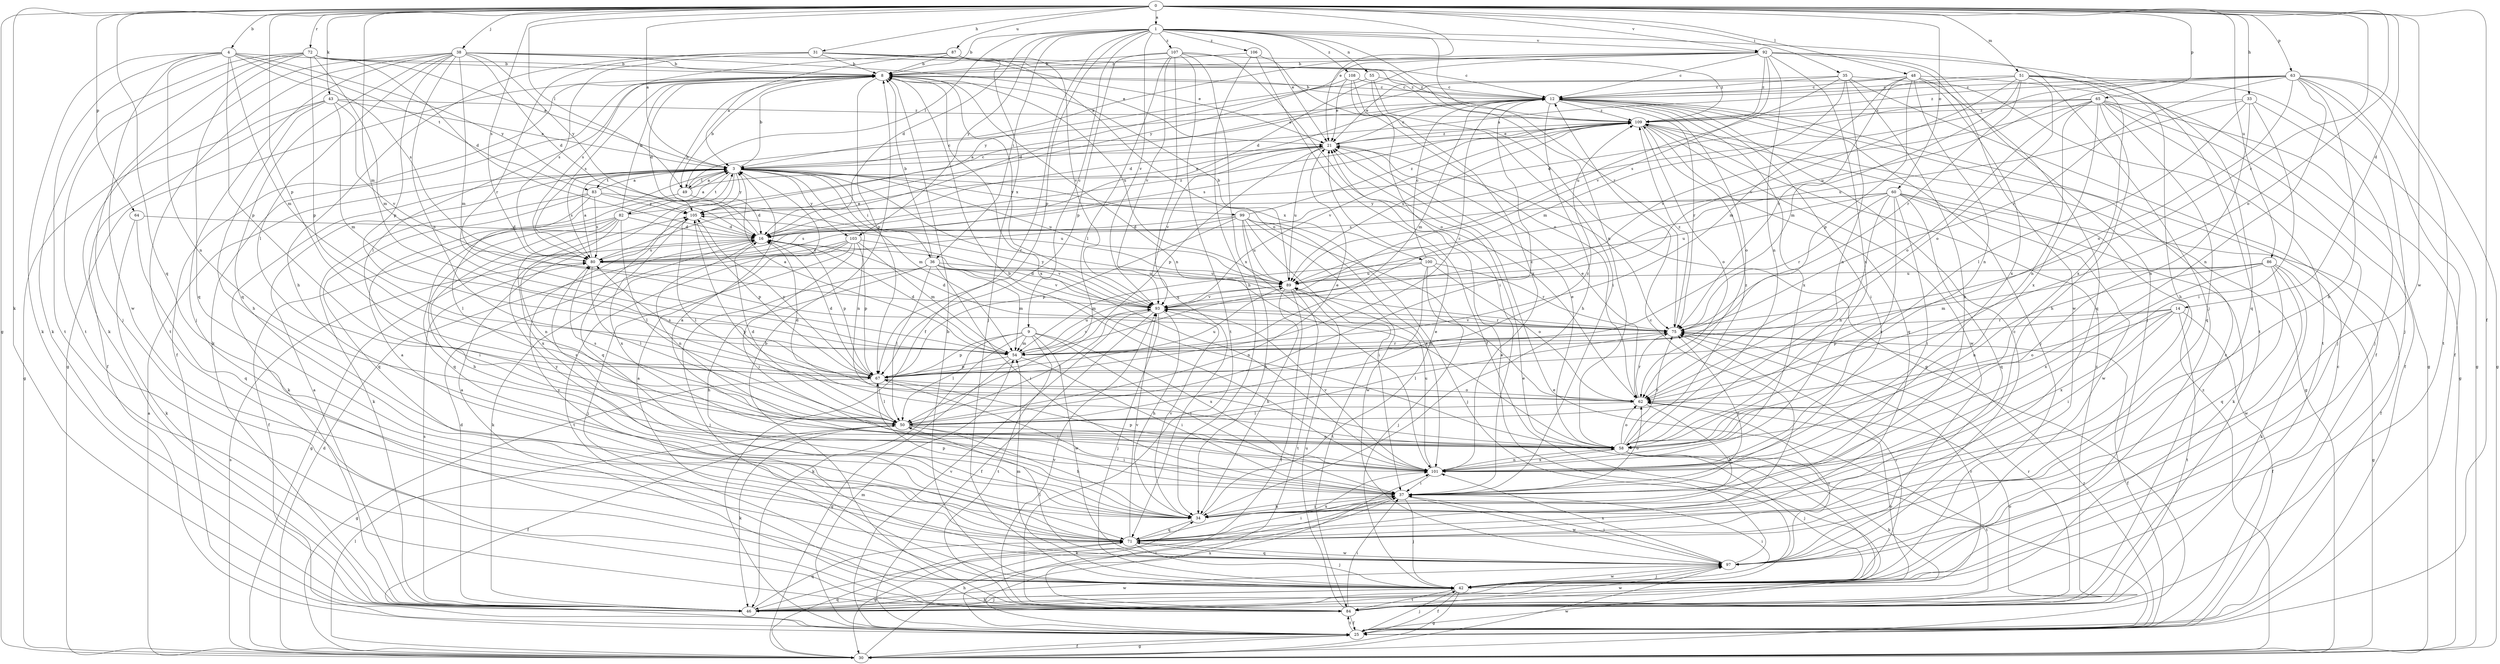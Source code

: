 strict digraph  {
0;
1;
3;
4;
8;
9;
12;
14;
16;
21;
25;
30;
31;
33;
34;
35;
36;
37;
38;
42;
43;
46;
48;
49;
50;
51;
54;
55;
58;
60;
62;
63;
64;
65;
67;
71;
72;
75;
80;
82;
83;
84;
86;
87;
89;
92;
93;
97;
99;
100;
101;
103;
105;
106;
107;
108;
109;
0 -> 1  [label=a];
0 -> 3  [label=a];
0 -> 4  [label=b];
0 -> 14  [label=d];
0 -> 21  [label=e];
0 -> 25  [label=f];
0 -> 30  [label=g];
0 -> 31  [label=h];
0 -> 33  [label=h];
0 -> 35  [label=i];
0 -> 38  [label=j];
0 -> 43  [label=k];
0 -> 46  [label=k];
0 -> 48  [label=l];
0 -> 49  [label=l];
0 -> 51  [label=m];
0 -> 54  [label=m];
0 -> 60  [label=o];
0 -> 62  [label=o];
0 -> 63  [label=p];
0 -> 64  [label=p];
0 -> 65  [label=p];
0 -> 67  [label=p];
0 -> 71  [label=q];
0 -> 72  [label=r];
0 -> 75  [label=r];
0 -> 80  [label=s];
0 -> 86  [label=u];
0 -> 87  [label=u];
0 -> 92  [label=v];
0 -> 97  [label=w];
1 -> 8  [label=b];
1 -> 9  [label=c];
1 -> 16  [label=d];
1 -> 21  [label=e];
1 -> 25  [label=f];
1 -> 36  [label=i];
1 -> 42  [label=j];
1 -> 49  [label=l];
1 -> 55  [label=n];
1 -> 58  [label=n];
1 -> 67  [label=p];
1 -> 75  [label=r];
1 -> 92  [label=v];
1 -> 93  [label=v];
1 -> 103  [label=y];
1 -> 106  [label=z];
1 -> 107  [label=z];
1 -> 108  [label=z];
3 -> 8  [label=b];
3 -> 36  [label=i];
3 -> 46  [label=k];
3 -> 49  [label=l];
3 -> 54  [label=m];
3 -> 58  [label=n];
3 -> 71  [label=q];
3 -> 75  [label=r];
3 -> 80  [label=s];
3 -> 82  [label=t];
3 -> 83  [label=t];
3 -> 89  [label=u];
3 -> 99  [label=x];
3 -> 100  [label=x];
3 -> 103  [label=y];
3 -> 105  [label=y];
4 -> 8  [label=b];
4 -> 46  [label=k];
4 -> 54  [label=m];
4 -> 58  [label=n];
4 -> 67  [label=p];
4 -> 80  [label=s];
4 -> 83  [label=t];
4 -> 84  [label=t];
4 -> 97  [label=w];
4 -> 105  [label=y];
8 -> 12  [label=c];
8 -> 16  [label=d];
8 -> 25  [label=f];
8 -> 30  [label=g];
8 -> 46  [label=k];
8 -> 50  [label=l];
8 -> 58  [label=n];
8 -> 67  [label=p];
8 -> 80  [label=s];
8 -> 89  [label=u];
8 -> 93  [label=v];
8 -> 101  [label=x];
9 -> 37  [label=i];
9 -> 46  [label=k];
9 -> 50  [label=l];
9 -> 54  [label=m];
9 -> 67  [label=p];
9 -> 84  [label=t];
9 -> 97  [label=w];
9 -> 101  [label=x];
12 -> 8  [label=b];
12 -> 16  [label=d];
12 -> 34  [label=h];
12 -> 37  [label=i];
12 -> 42  [label=j];
12 -> 54  [label=m];
12 -> 62  [label=o];
12 -> 75  [label=r];
12 -> 101  [label=x];
12 -> 109  [label=z];
14 -> 25  [label=f];
14 -> 37  [label=i];
14 -> 62  [label=o];
14 -> 67  [label=p];
14 -> 75  [label=r];
14 -> 84  [label=t];
14 -> 101  [label=x];
16 -> 8  [label=b];
16 -> 30  [label=g];
16 -> 58  [label=n];
16 -> 67  [label=p];
16 -> 80  [label=s];
16 -> 109  [label=z];
21 -> 3  [label=a];
21 -> 12  [label=c];
21 -> 67  [label=p];
21 -> 75  [label=r];
21 -> 89  [label=u];
21 -> 93  [label=v];
21 -> 109  [label=z];
25 -> 12  [label=c];
25 -> 21  [label=e];
25 -> 30  [label=g];
25 -> 42  [label=j];
25 -> 54  [label=m];
25 -> 75  [label=r];
25 -> 84  [label=t];
25 -> 93  [label=v];
25 -> 101  [label=x];
30 -> 3  [label=a];
30 -> 16  [label=d];
30 -> 25  [label=f];
30 -> 34  [label=h];
30 -> 50  [label=l];
30 -> 71  [label=q];
30 -> 80  [label=s];
30 -> 97  [label=w];
30 -> 109  [label=z];
31 -> 8  [label=b];
31 -> 12  [label=c];
31 -> 21  [label=e];
31 -> 34  [label=h];
31 -> 75  [label=r];
31 -> 80  [label=s];
31 -> 109  [label=z];
33 -> 37  [label=i];
33 -> 42  [label=j];
33 -> 50  [label=l];
33 -> 58  [label=n];
33 -> 89  [label=u];
33 -> 109  [label=z];
34 -> 21  [label=e];
34 -> 37  [label=i];
34 -> 67  [label=p];
34 -> 71  [label=q];
34 -> 93  [label=v];
34 -> 105  [label=y];
35 -> 12  [label=c];
35 -> 21  [label=e];
35 -> 25  [label=f];
35 -> 34  [label=h];
35 -> 54  [label=m];
35 -> 58  [label=n];
35 -> 84  [label=t];
35 -> 89  [label=u];
36 -> 8  [label=b];
36 -> 34  [label=h];
36 -> 37  [label=i];
36 -> 42  [label=j];
36 -> 50  [label=l];
36 -> 54  [label=m];
36 -> 58  [label=n];
36 -> 89  [label=u];
36 -> 93  [label=v];
37 -> 34  [label=h];
37 -> 42  [label=j];
37 -> 46  [label=k];
37 -> 62  [label=o];
37 -> 75  [label=r];
37 -> 97  [label=w];
38 -> 8  [label=b];
38 -> 16  [label=d];
38 -> 21  [label=e];
38 -> 42  [label=j];
38 -> 46  [label=k];
38 -> 50  [label=l];
38 -> 54  [label=m];
38 -> 62  [label=o];
38 -> 67  [label=p];
38 -> 71  [label=q];
38 -> 84  [label=t];
38 -> 105  [label=y];
38 -> 109  [label=z];
42 -> 3  [label=a];
42 -> 8  [label=b];
42 -> 25  [label=f];
42 -> 30  [label=g];
42 -> 37  [label=i];
42 -> 46  [label=k];
42 -> 54  [label=m];
42 -> 75  [label=r];
42 -> 84  [label=t];
42 -> 97  [label=w];
43 -> 3  [label=a];
43 -> 25  [label=f];
43 -> 30  [label=g];
43 -> 34  [label=h];
43 -> 54  [label=m];
43 -> 93  [label=v];
43 -> 109  [label=z];
46 -> 3  [label=a];
46 -> 16  [label=d];
46 -> 21  [label=e];
46 -> 37  [label=i];
46 -> 42  [label=j];
46 -> 62  [label=o];
46 -> 71  [label=q];
46 -> 75  [label=r];
46 -> 80  [label=s];
46 -> 97  [label=w];
48 -> 3  [label=a];
48 -> 12  [label=c];
48 -> 30  [label=g];
48 -> 54  [label=m];
48 -> 58  [label=n];
48 -> 67  [label=p];
48 -> 71  [label=q];
48 -> 75  [label=r];
48 -> 101  [label=x];
49 -> 3  [label=a];
49 -> 8  [label=b];
49 -> 12  [label=c];
49 -> 16  [label=d];
49 -> 21  [label=e];
49 -> 71  [label=q];
50 -> 12  [label=c];
50 -> 16  [label=d];
50 -> 21  [label=e];
50 -> 25  [label=f];
50 -> 34  [label=h];
50 -> 37  [label=i];
50 -> 46  [label=k];
50 -> 58  [label=n];
50 -> 80  [label=s];
50 -> 109  [label=z];
51 -> 3  [label=a];
51 -> 12  [label=c];
51 -> 30  [label=g];
51 -> 34  [label=h];
51 -> 54  [label=m];
51 -> 62  [label=o];
51 -> 71  [label=q];
51 -> 75  [label=r];
51 -> 93  [label=v];
51 -> 101  [label=x];
54 -> 3  [label=a];
54 -> 16  [label=d];
54 -> 30  [label=g];
54 -> 37  [label=i];
54 -> 67  [label=p];
54 -> 75  [label=r];
54 -> 89  [label=u];
54 -> 93  [label=v];
55 -> 12  [label=c];
55 -> 37  [label=i];
55 -> 101  [label=x];
55 -> 105  [label=y];
58 -> 21  [label=e];
58 -> 42  [label=j];
58 -> 46  [label=k];
58 -> 62  [label=o];
58 -> 75  [label=r];
58 -> 80  [label=s];
58 -> 84  [label=t];
58 -> 101  [label=x];
58 -> 105  [label=y];
58 -> 109  [label=z];
60 -> 25  [label=f];
60 -> 37  [label=i];
60 -> 46  [label=k];
60 -> 58  [label=n];
60 -> 71  [label=q];
60 -> 75  [label=r];
60 -> 80  [label=s];
60 -> 89  [label=u];
60 -> 97  [label=w];
60 -> 101  [label=x];
60 -> 105  [label=y];
62 -> 16  [label=d];
62 -> 21  [label=e];
62 -> 34  [label=h];
62 -> 50  [label=l];
62 -> 75  [label=r];
63 -> 12  [label=c];
63 -> 25  [label=f];
63 -> 30  [label=g];
63 -> 34  [label=h];
63 -> 42  [label=j];
63 -> 58  [label=n];
63 -> 62  [label=o];
63 -> 75  [label=r];
63 -> 80  [label=s];
63 -> 84  [label=t];
63 -> 89  [label=u];
63 -> 109  [label=z];
64 -> 16  [label=d];
64 -> 46  [label=k];
64 -> 71  [label=q];
65 -> 16  [label=d];
65 -> 25  [label=f];
65 -> 30  [label=g];
65 -> 34  [label=h];
65 -> 42  [label=j];
65 -> 58  [label=n];
65 -> 62  [label=o];
65 -> 71  [label=q];
65 -> 93  [label=v];
65 -> 101  [label=x];
65 -> 109  [label=z];
67 -> 12  [label=c];
67 -> 16  [label=d];
67 -> 30  [label=g];
67 -> 37  [label=i];
67 -> 50  [label=l];
67 -> 62  [label=o];
67 -> 80  [label=s];
67 -> 89  [label=u];
67 -> 105  [label=y];
71 -> 3  [label=a];
71 -> 12  [label=c];
71 -> 30  [label=g];
71 -> 37  [label=i];
71 -> 42  [label=j];
71 -> 93  [label=v];
71 -> 97  [label=w];
71 -> 101  [label=x];
72 -> 3  [label=a];
72 -> 8  [label=b];
72 -> 16  [label=d];
72 -> 42  [label=j];
72 -> 46  [label=k];
72 -> 54  [label=m];
72 -> 67  [label=p];
72 -> 71  [label=q];
72 -> 84  [label=t];
75 -> 16  [label=d];
75 -> 25  [label=f];
75 -> 50  [label=l];
75 -> 54  [label=m];
75 -> 93  [label=v];
75 -> 109  [label=z];
80 -> 3  [label=a];
80 -> 21  [label=e];
80 -> 50  [label=l];
80 -> 89  [label=u];
82 -> 3  [label=a];
82 -> 8  [label=b];
82 -> 12  [label=c];
82 -> 16  [label=d];
82 -> 25  [label=f];
82 -> 34  [label=h];
82 -> 37  [label=i];
82 -> 50  [label=l];
82 -> 58  [label=n];
82 -> 101  [label=x];
83 -> 3  [label=a];
83 -> 46  [label=k];
83 -> 50  [label=l];
83 -> 71  [label=q];
83 -> 80  [label=s];
83 -> 89  [label=u];
83 -> 105  [label=y];
84 -> 3  [label=a];
84 -> 8  [label=b];
84 -> 12  [label=c];
84 -> 25  [label=f];
84 -> 37  [label=i];
84 -> 62  [label=o];
84 -> 75  [label=r];
84 -> 89  [label=u];
84 -> 93  [label=v];
84 -> 97  [label=w];
84 -> 109  [label=z];
86 -> 30  [label=g];
86 -> 46  [label=k];
86 -> 54  [label=m];
86 -> 58  [label=n];
86 -> 71  [label=q];
86 -> 89  [label=u];
86 -> 97  [label=w];
86 -> 101  [label=x];
87 -> 3  [label=a];
87 -> 8  [label=b];
87 -> 42  [label=j];
87 -> 62  [label=o];
87 -> 80  [label=s];
87 -> 93  [label=v];
89 -> 8  [label=b];
89 -> 25  [label=f];
89 -> 34  [label=h];
89 -> 84  [label=t];
89 -> 93  [label=v];
92 -> 3  [label=a];
92 -> 8  [label=b];
92 -> 12  [label=c];
92 -> 16  [label=d];
92 -> 42  [label=j];
92 -> 58  [label=n];
92 -> 84  [label=t];
92 -> 93  [label=v];
92 -> 97  [label=w];
92 -> 101  [label=x];
92 -> 105  [label=y];
92 -> 109  [label=z];
93 -> 16  [label=d];
93 -> 25  [label=f];
93 -> 34  [label=h];
93 -> 42  [label=j];
93 -> 50  [label=l];
93 -> 75  [label=r];
93 -> 105  [label=y];
97 -> 12  [label=c];
97 -> 21  [label=e];
97 -> 37  [label=i];
97 -> 42  [label=j];
97 -> 50  [label=l];
97 -> 62  [label=o];
97 -> 71  [label=q];
97 -> 101  [label=x];
97 -> 105  [label=y];
99 -> 16  [label=d];
99 -> 34  [label=h];
99 -> 37  [label=i];
99 -> 42  [label=j];
99 -> 67  [label=p];
99 -> 80  [label=s];
99 -> 89  [label=u];
99 -> 97  [label=w];
99 -> 101  [label=x];
99 -> 109  [label=z];
100 -> 12  [label=c];
100 -> 42  [label=j];
100 -> 54  [label=m];
100 -> 62  [label=o];
100 -> 75  [label=r];
100 -> 84  [label=t];
100 -> 89  [label=u];
101 -> 3  [label=a];
101 -> 8  [label=b];
101 -> 37  [label=i];
101 -> 58  [label=n];
101 -> 67  [label=p];
101 -> 89  [label=u];
101 -> 93  [label=v];
103 -> 37  [label=i];
103 -> 42  [label=j];
103 -> 46  [label=k];
103 -> 54  [label=m];
103 -> 67  [label=p];
103 -> 80  [label=s];
103 -> 84  [label=t];
103 -> 93  [label=v];
105 -> 16  [label=d];
105 -> 50  [label=l];
105 -> 67  [label=p];
105 -> 101  [label=x];
106 -> 8  [label=b];
106 -> 25  [label=f];
106 -> 34  [label=h];
106 -> 62  [label=o];
107 -> 8  [label=b];
107 -> 50  [label=l];
107 -> 62  [label=o];
107 -> 67  [label=p];
107 -> 71  [label=q];
107 -> 84  [label=t];
107 -> 93  [label=v];
107 -> 101  [label=x];
107 -> 109  [label=z];
108 -> 12  [label=c];
108 -> 16  [label=d];
108 -> 21  [label=e];
108 -> 30  [label=g];
108 -> 37  [label=i];
109 -> 21  [label=e];
109 -> 30  [label=g];
109 -> 62  [label=o];
109 -> 71  [label=q];
109 -> 80  [label=s];
109 -> 89  [label=u];
109 -> 93  [label=v];
109 -> 97  [label=w];
}
